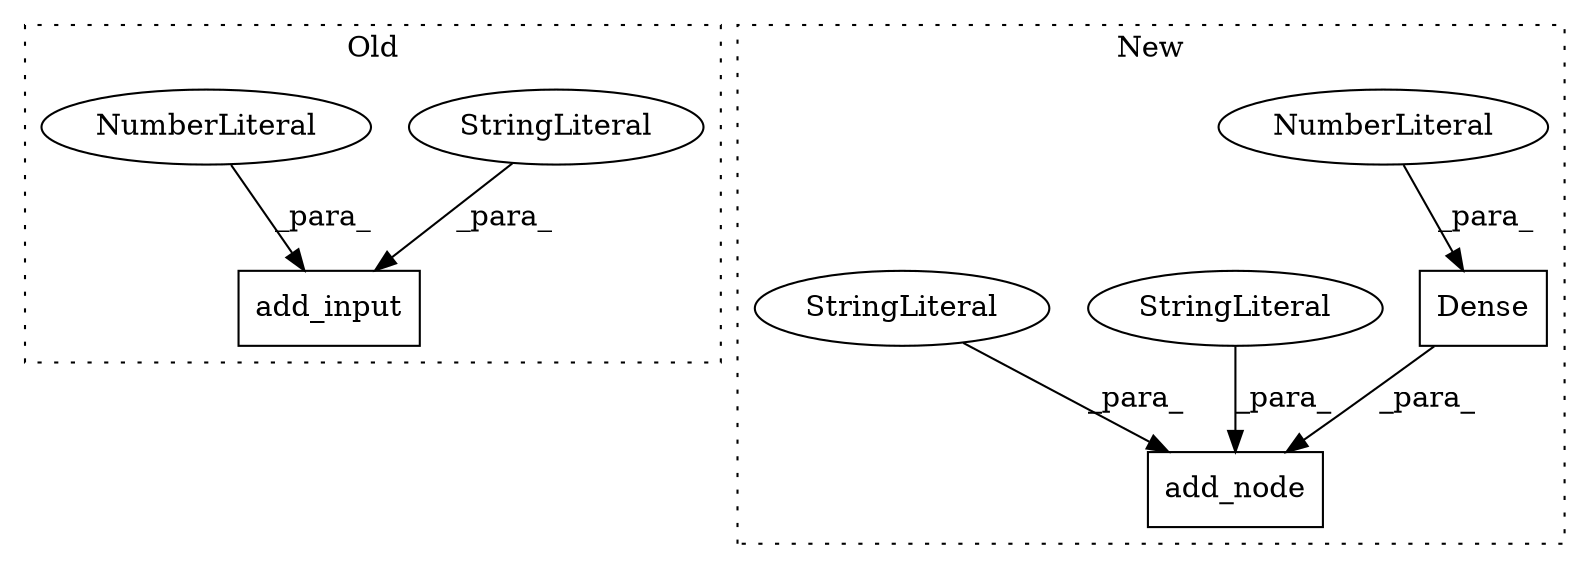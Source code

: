 digraph G {
subgraph cluster0 {
1 [label="add_input" a="32" s="3357,3377" l="10,1" shape="box"];
7 [label="StringLiteral" a="45" s="3367" l="8" shape="ellipse"];
8 [label="NumberLiteral" a="34" s="3376" l="1" shape="ellipse"];
label = "Old";
style="dotted";
}
subgraph cluster1 {
2 [label="add_node" a="32" s="3481,3517" l="9,1" shape="box"];
3 [label="Dense" a="32" s="3490,3498" l="6,1" shape="box"];
4 [label="NumberLiteral" a="34" s="3496" l="2" shape="ellipse"];
5 [label="StringLiteral" a="45" s="3500" l="8" shape="ellipse"];
6 [label="StringLiteral" a="45" s="3509" l="8" shape="ellipse"];
label = "New";
style="dotted";
}
3 -> 2 [label="_para_"];
4 -> 3 [label="_para_"];
5 -> 2 [label="_para_"];
6 -> 2 [label="_para_"];
7 -> 1 [label="_para_"];
8 -> 1 [label="_para_"];
}